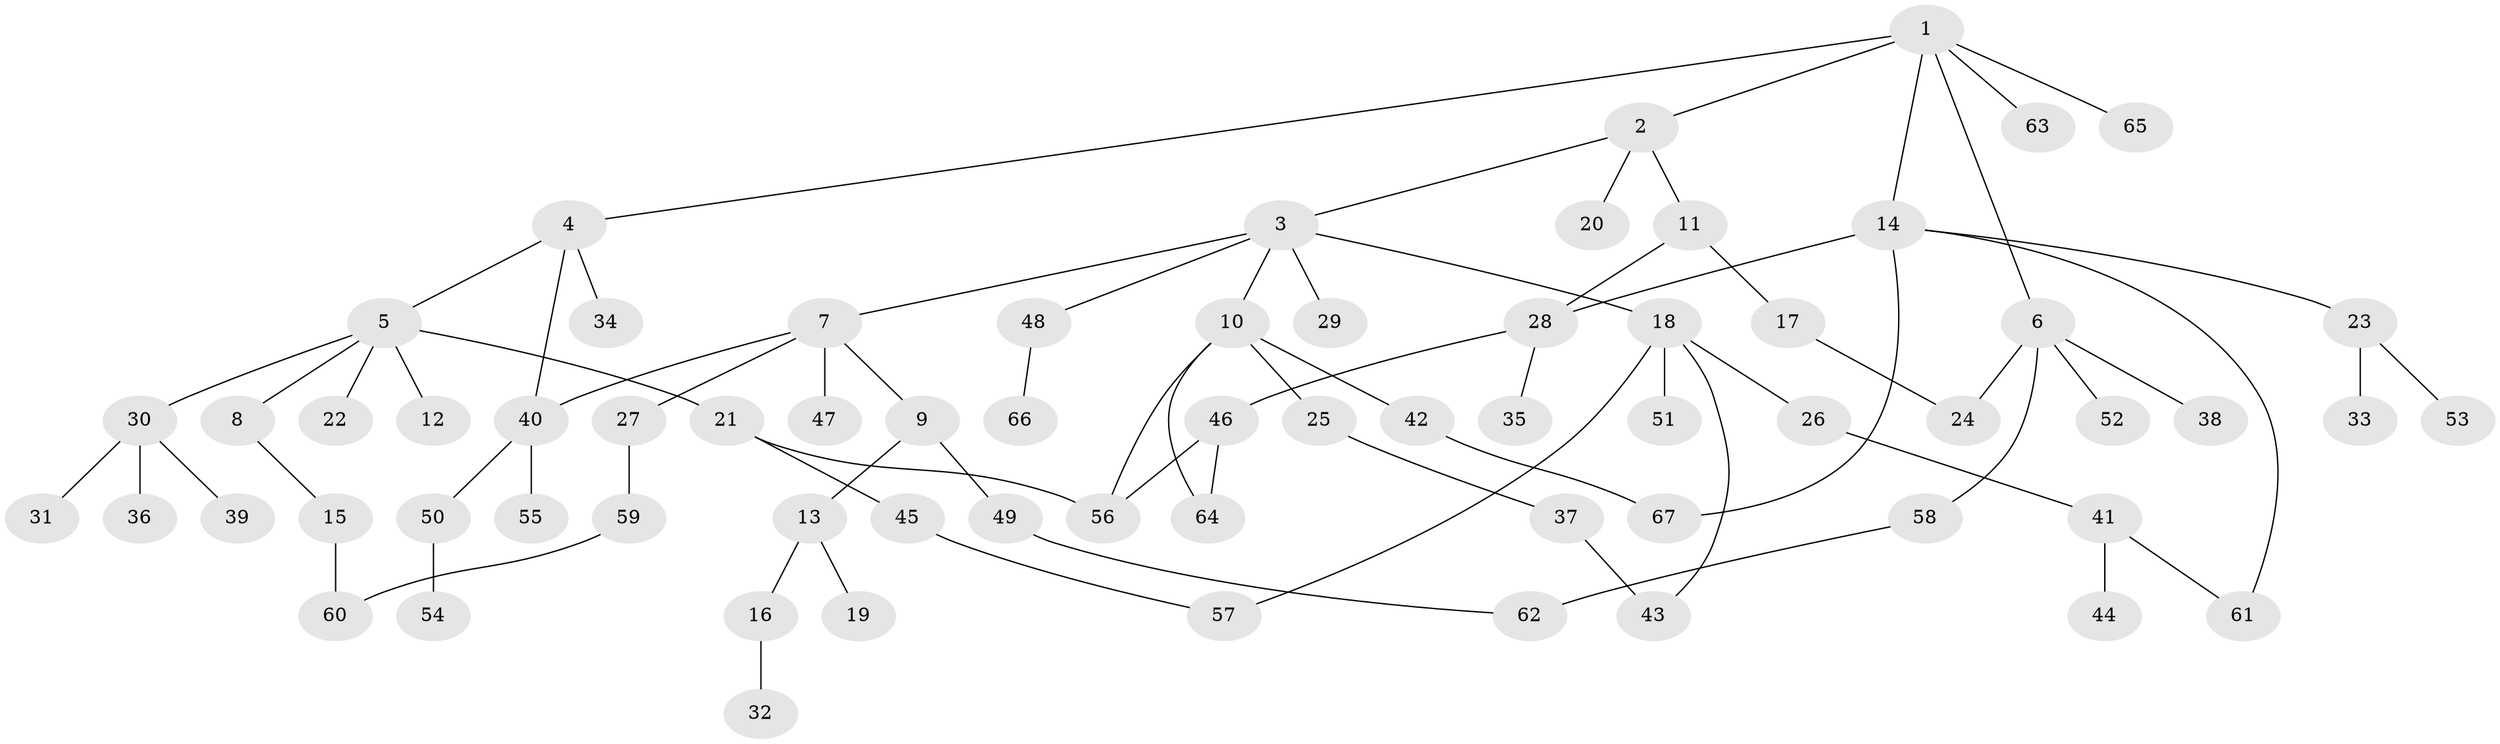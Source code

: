 // Generated by graph-tools (version 1.1) at 2025/01/03/09/25 03:01:05]
// undirected, 67 vertices, 78 edges
graph export_dot {
graph [start="1"]
  node [color=gray90,style=filled];
  1;
  2;
  3;
  4;
  5;
  6;
  7;
  8;
  9;
  10;
  11;
  12;
  13;
  14;
  15;
  16;
  17;
  18;
  19;
  20;
  21;
  22;
  23;
  24;
  25;
  26;
  27;
  28;
  29;
  30;
  31;
  32;
  33;
  34;
  35;
  36;
  37;
  38;
  39;
  40;
  41;
  42;
  43;
  44;
  45;
  46;
  47;
  48;
  49;
  50;
  51;
  52;
  53;
  54;
  55;
  56;
  57;
  58;
  59;
  60;
  61;
  62;
  63;
  64;
  65;
  66;
  67;
  1 -- 2;
  1 -- 4;
  1 -- 6;
  1 -- 14;
  1 -- 63;
  1 -- 65;
  2 -- 3;
  2 -- 11;
  2 -- 20;
  3 -- 7;
  3 -- 10;
  3 -- 18;
  3 -- 29;
  3 -- 48;
  4 -- 5;
  4 -- 34;
  4 -- 40;
  5 -- 8;
  5 -- 12;
  5 -- 21;
  5 -- 22;
  5 -- 30;
  6 -- 38;
  6 -- 52;
  6 -- 58;
  6 -- 24;
  7 -- 9;
  7 -- 27;
  7 -- 47;
  7 -- 40;
  8 -- 15;
  9 -- 13;
  9 -- 49;
  10 -- 25;
  10 -- 42;
  10 -- 64;
  10 -- 56;
  11 -- 17;
  11 -- 28;
  13 -- 16;
  13 -- 19;
  14 -- 23;
  14 -- 28;
  14 -- 67;
  14 -- 61;
  15 -- 60;
  16 -- 32;
  17 -- 24;
  18 -- 26;
  18 -- 51;
  18 -- 43;
  18 -- 57;
  21 -- 45;
  21 -- 56;
  23 -- 33;
  23 -- 53;
  25 -- 37;
  26 -- 41;
  27 -- 59;
  28 -- 35;
  28 -- 46;
  30 -- 31;
  30 -- 36;
  30 -- 39;
  37 -- 43;
  40 -- 50;
  40 -- 55;
  41 -- 44;
  41 -- 61;
  42 -- 67;
  45 -- 57;
  46 -- 64;
  46 -- 56;
  48 -- 66;
  49 -- 62;
  50 -- 54;
  58 -- 62;
  59 -- 60;
}

